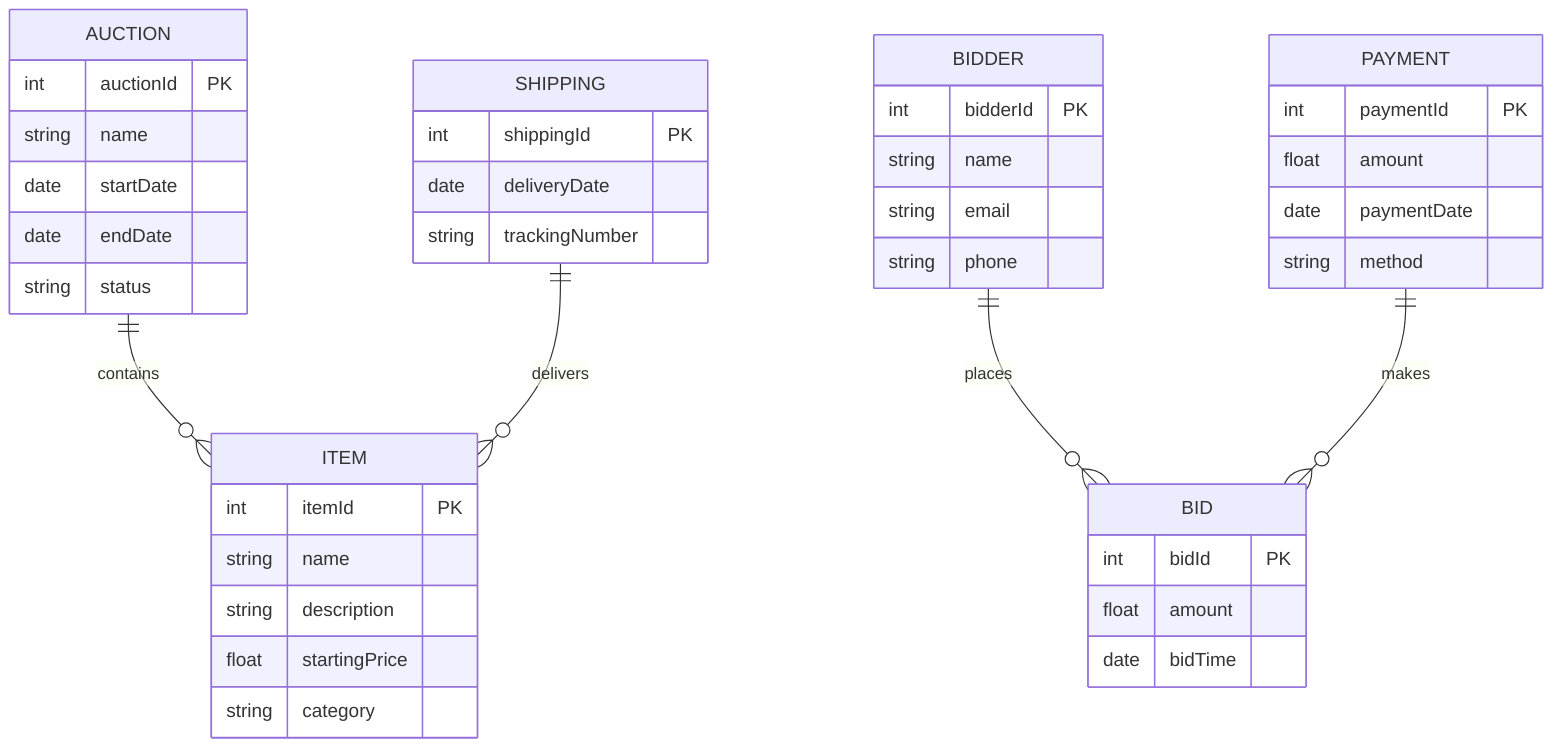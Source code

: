 erDiagram
    AUCTION ||--o{ ITEM : contains	%%{ AUCTION[items],ITEM[auction] }%%
    AUCTION {						%%{ icon[auction],title[Auction Management System],description[Manage auctions and bidding processes efficiently. Track auction details, items, and bids.],menu[Home, Auctions, Items, Bidders, Reports, About Us, Contact Us] }%%      
        int auctionId PK					
        string name					%%{ display[true],required[true],tooltip[Auction name] }%%
        date startDate					%%{ tooltip[Auction start date] }%%
        date endDate					%%{ tooltip[Auction end date] }%%
        string status					%%{ tooltip[Auction status] }%%
    }
    ITEM {							%%{ icon[item],title[Item],description[Manage auction items and product listings.],menu[Items, Auctions, Bidders, Reports, About Us, Contact Us] }%%      
        int itemId PK					
        string name					%%{ display[true],required[true],tooltip[Item name] }%%
        string description				%%{ tooltip[Item description] }%%
        float startingPrice				%%{ tooltip[Starting price] }%%
        string category				%%{ tooltip[Item category] }%%
    }
    BIDDER ||--o{ BID : places			%%{ BIDDER[bids],BID[bidder] }%%
    BIDDER {						%%{ icon[bidder],title[Bidder],description[Manage bidder information and bidding activity.],menu[Bidders, Auctions, Items, Reports, About Us, Contact Us] }%%      
        int bidderId PK					
        string name					%%{ display[true],required[true],tooltip[Bidder's name] }%%
        string email					%%{ tooltip[Bidder's email address] }%%
        string phone					%%{ tooltip[Bidder's phone number] }%%
    }
    BID {							%%{ icon[bid],title[Bid],description[Track bidding activity and auction bids.],menu[Bids, Auctions, Items, Bidders, Reports, About Us, Contact Us] }%%      
        int bidId PK					
        float amount					%%{ display[true],required[true],tooltip[Bid amount] }%%
        date bidTime					%%{ tooltip[Bid time] }%%
    }
    PAYMENT ||--o{ BID : makes			%%{ PAYMENT[bids],BID[payments] }%%
    PAYMENT {						%%{ icon[payment],title[Payment],description[Manage payment transactions for bids.],menu[Payments, Bids, Auctions, Items, Bidders, Reports, About Us, Contact Us] }%%      
        int paymentId PK					
        float amount					%%{ display[true],required[true],tooltip[Payment amount] }%%
        date paymentDate				%%{ tooltip[Payment date] }%%
        string method					%%{ tooltip[Payment method] }%%
    }
    SHIPPING ||--o{ ITEM : delivers		%%{ SHIPPING[items],ITEM[shipping] }%%
    SHIPPING {						%%{ icon[shipping],title[Shipping],description[Manage shipping and delivery for auction items.],menu[Shipping, Items, Auctions, Bidders, Reports, About Us, Contact Us] }%%      
        int shippingId PK					
        date deliveryDate				%%{ display[true],required[true],tooltip[Delivery date] }%%
        string trackingNumber			%%{ tooltip[Tracking number] }%%
    }
%%{ icon[auction],title[Auction Management System],home-page-description[Manage auctions and bidding processes efficiently. Track auction details, items, and bids.],about-us-page-description[Explore our auction management system and streamline your auction operations. Manage items, bidders, and bids seamlessly.],menu[Home, Auctions, Items, Bidders, Reports, About Us, Contact Us] }%%